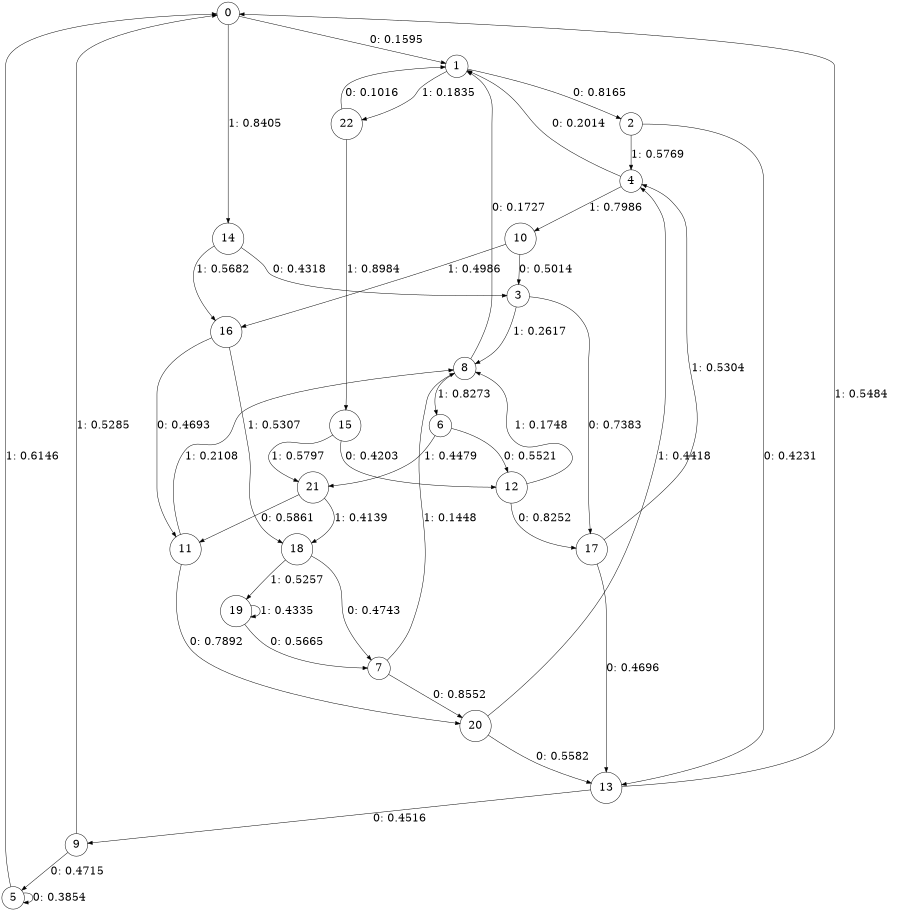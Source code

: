 digraph "ch12faceL5" {
size = "6,8.5";
ratio = "fill";
node [shape = circle];
node [fontsize = 24];
edge [fontsize = 24];
0 -> 1 [label = "0: 0.1595   "];
0 -> 14 [label = "1: 0.8405   "];
1 -> 2 [label = "0: 0.8165   "];
1 -> 22 [label = "1: 0.1835   "];
2 -> 13 [label = "0: 0.4231   "];
2 -> 4 [label = "1: 0.5769   "];
3 -> 17 [label = "0: 0.7383   "];
3 -> 8 [label = "1: 0.2617   "];
4 -> 1 [label = "0: 0.2014   "];
4 -> 10 [label = "1: 0.7986   "];
5 -> 5 [label = "0: 0.3854   "];
5 -> 0 [label = "1: 0.6146   "];
6 -> 12 [label = "0: 0.5521   "];
6 -> 21 [label = "1: 0.4479   "];
7 -> 20 [label = "0: 0.8552   "];
7 -> 8 [label = "1: 0.1448   "];
8 -> 1 [label = "0: 0.1727   "];
8 -> 6 [label = "1: 0.8273   "];
9 -> 5 [label = "0: 0.4715   "];
9 -> 0 [label = "1: 0.5285   "];
10 -> 3 [label = "0: 0.5014   "];
10 -> 16 [label = "1: 0.4986   "];
11 -> 20 [label = "0: 0.7892   "];
11 -> 8 [label = "1: 0.2108   "];
12 -> 17 [label = "0: 0.8252   "];
12 -> 8 [label = "1: 0.1748   "];
13 -> 9 [label = "0: 0.4516   "];
13 -> 0 [label = "1: 0.5484   "];
14 -> 3 [label = "0: 0.4318   "];
14 -> 16 [label = "1: 0.5682   "];
15 -> 12 [label = "0: 0.4203   "];
15 -> 21 [label = "1: 0.5797   "];
16 -> 11 [label = "0: 0.4693   "];
16 -> 18 [label = "1: 0.5307   "];
17 -> 13 [label = "0: 0.4696   "];
17 -> 4 [label = "1: 0.5304   "];
18 -> 7 [label = "0: 0.4743   "];
18 -> 19 [label = "1: 0.5257   "];
19 -> 7 [label = "0: 0.5665   "];
19 -> 19 [label = "1: 0.4335   "];
20 -> 13 [label = "0: 0.5582   "];
20 -> 4 [label = "1: 0.4418   "];
21 -> 11 [label = "0: 0.5861   "];
21 -> 18 [label = "1: 0.4139   "];
22 -> 1 [label = "0: 0.1016   "];
22 -> 15 [label = "1: 0.8984   "];
}